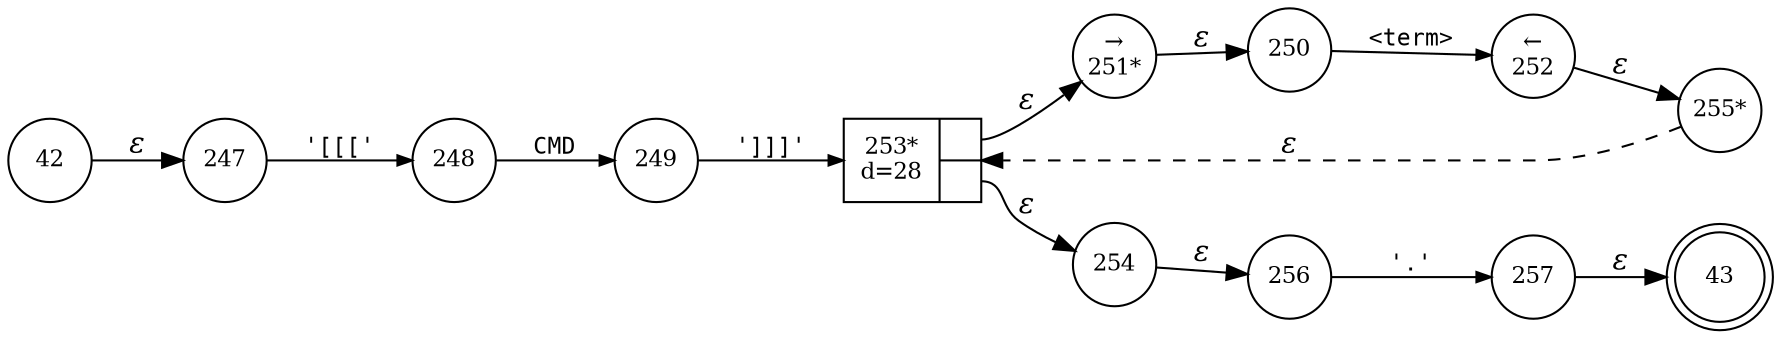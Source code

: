 digraph ATN {
rankdir=LR;
s43[fontsize=11, label="43", shape=doublecircle, fixedsize=true, width=.6];
s256[fontsize=11,label="256", shape=circle, fixedsize=true, width=.55, peripheries=1];
s257[fontsize=11,label="257", shape=circle, fixedsize=true, width=.55, peripheries=1];
s42[fontsize=11,label="42", shape=circle, fixedsize=true, width=.55, peripheries=1];
s247[fontsize=11,label="247", shape=circle, fixedsize=true, width=.55, peripheries=1];
s248[fontsize=11,label="248", shape=circle, fixedsize=true, width=.55, peripheries=1];
s249[fontsize=11,label="249", shape=circle, fixedsize=true, width=.55, peripheries=1];
s250[fontsize=11,label="250", shape=circle, fixedsize=true, width=.55, peripheries=1];
s251[fontsize=11,label="&rarr;\n251*", shape=circle, fixedsize=true, width=.55, peripheries=1];
s252[fontsize=11,label="&larr;\n252", shape=circle, fixedsize=true, width=.55, peripheries=1];
s253[fontsize=11,label="{253*\nd=28|{<p0>|<p1>}}", shape=record, fixedsize=false, peripheries=1];
s254[fontsize=11,label="254", shape=circle, fixedsize=true, width=.55, peripheries=1];
s255[fontsize=11,label="255*", shape=circle, fixedsize=true, width=.55, peripheries=1];
s42 -> s247 [fontname="Times-Italic", label="&epsilon;"];
s247 -> s248 [fontsize=11, fontname="Courier", arrowsize=.7, label = "'[[['", arrowhead = normal];
s248 -> s249 [fontsize=11, fontname="Courier", arrowsize=.7, label = "CMD", arrowhead = normal];
s249 -> s253 [fontsize=11, fontname="Courier", arrowsize=.7, label = "']]]'", arrowhead = normal];
s253:p0 -> s251 [fontname="Times-Italic", label="&epsilon;"];
s253:p1 -> s254 [fontname="Times-Italic", label="&epsilon;"];
s251 -> s250 [fontname="Times-Italic", label="&epsilon;"];
s254 -> s256 [fontname="Times-Italic", label="&epsilon;"];
s250 -> s252 [fontsize=11, fontname="Courier", arrowsize=.7, label = "<term>", arrowhead = normal];
s256 -> s257 [fontsize=11, fontname="Courier", arrowsize=.7, label = "'.'", arrowhead = normal];
s252 -> s255 [fontname="Times-Italic", label="&epsilon;"];
s257 -> s43 [fontname="Times-Italic", label="&epsilon;"];
s255 -> s253 [fontname="Times-Italic", label="&epsilon;", style="dashed"];
}